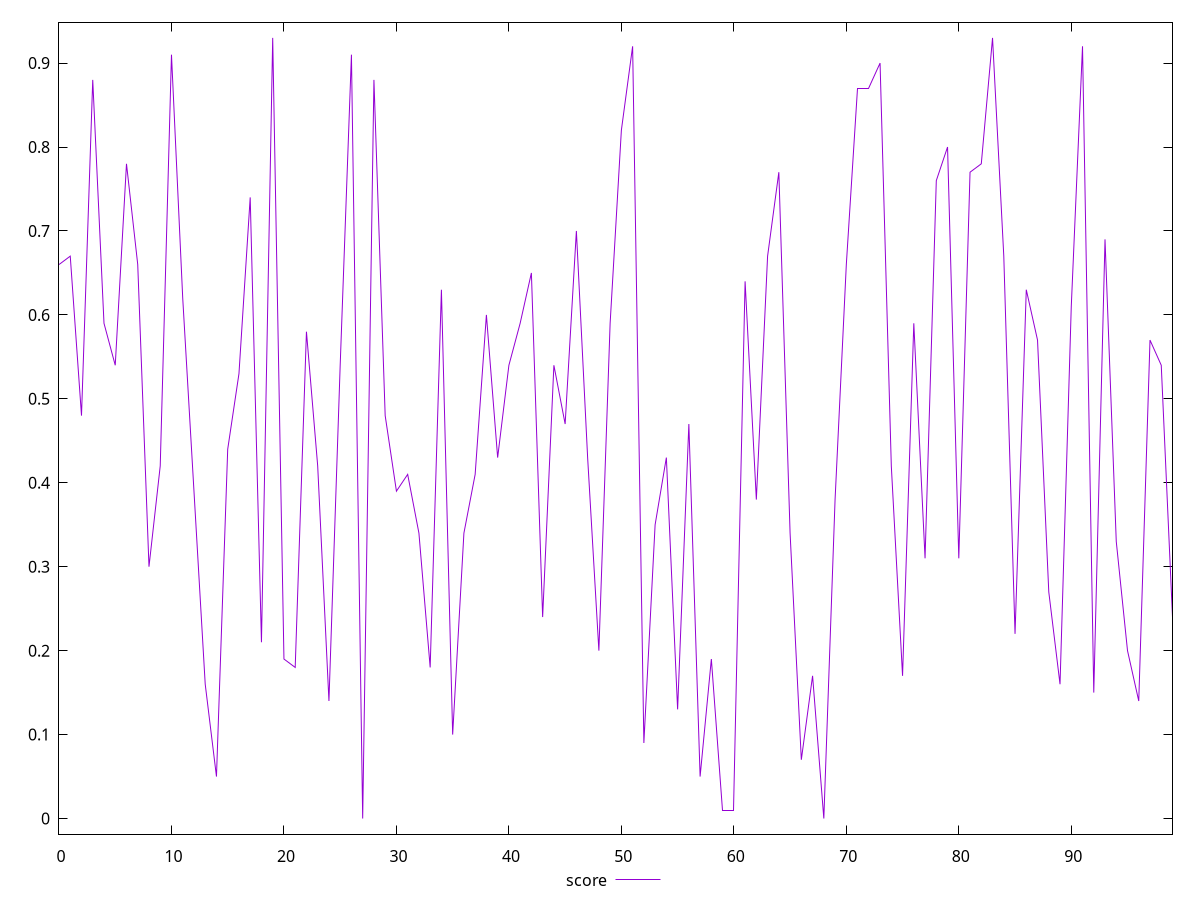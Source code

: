 reset

$score <<EOF
0 0.66
1 0.67
2 0.48
3 0.88
4 0.59
5 0.54
6 0.78
7 0.66
8 0.3
9 0.42
10 0.91
11 0.62
12 0.39
13 0.16
14 0.05
15 0.44
16 0.53
17 0.74
18 0.21
19 0.93
20 0.19
21 0.18
22 0.58
23 0.42
24 0.14
25 0.54
26 0.91
27 0
28 0.88
29 0.48
30 0.39
31 0.41
32 0.34
33 0.18
34 0.63
35 0.1
36 0.34
37 0.41
38 0.6
39 0.43
40 0.54
41 0.59
42 0.65
43 0.24
44 0.54
45 0.47
46 0.7
47 0.43
48 0.2
49 0.59
50 0.82
51 0.92
52 0.09
53 0.35
54 0.43
55 0.13
56 0.47
57 0.05
58 0.19
59 0.01
60 0.01
61 0.64
62 0.38
63 0.67
64 0.77
65 0.34
66 0.07
67 0.17
68 0
69 0.38
70 0.66
71 0.87
72 0.87
73 0.9
74 0.42
75 0.17
76 0.59
77 0.31
78 0.76
79 0.8
80 0.31
81 0.77
82 0.78
83 0.93
84 0.67
85 0.22
86 0.63
87 0.57
88 0.27
89 0.16
90 0.61
91 0.92
92 0.15
93 0.69
94 0.33
95 0.2
96 0.14
97 0.57
98 0.54
99 0.24
EOF

set key outside below
set xrange [0:99]
set yrange [-0.018600000000000002:0.9486]
set trange [-0.018600000000000002:0.9486]
set terminal svg size 640, 500 enhanced background rgb 'white'
set output "report_00013_2021-02-09T12-04-24.940Z/max-potential-fid/samples/pages+cached+noadtech+nomedia/score/values.svg"

plot $score title "score" with line

reset
